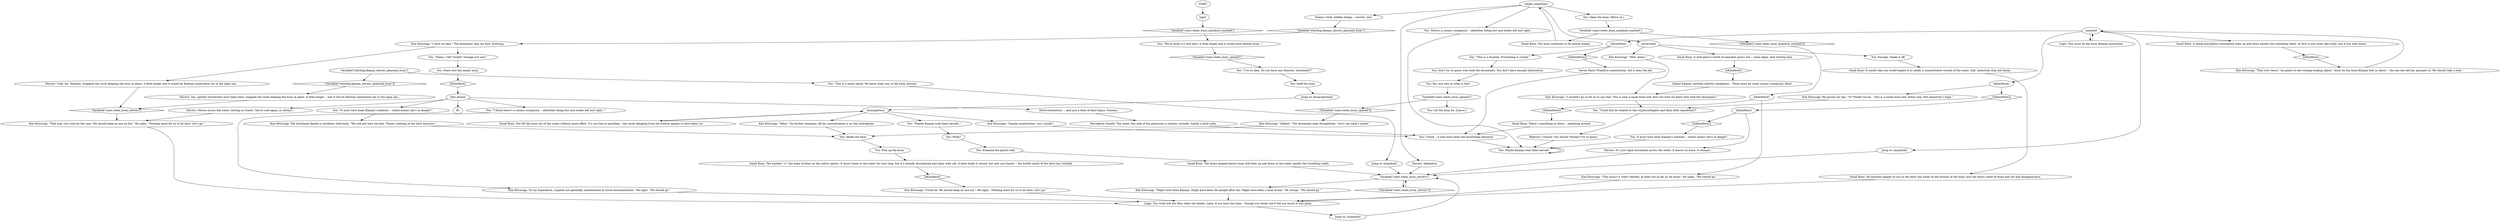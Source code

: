 # COAST / SMALL BUOY
# Here you can find Klaasje's buoy if you know about it.
# ==================================================
digraph G {
	  0 [label="START"];
	  1 [label="input"];
	  2 [label="You: \"It must have been Klaasje's enemies -- which means she's in danger!\""];
	  3 [label="You: There's a cosmic conspiracy -- identities being lost and stolen left and right..."];
	  4 [label="Logic: You could ask the Miss what she thinks. Later, if you have the time -- though you doubt she'll tell you much at this point."];
	  5 [label="Jump to: [mainhub]"];
	  6 [label="You: Enough. Shake it off."];
	  7 [label="Kim Kitsuragi: \"Indeed.\" The lieutenant nods thoughtfully. \"Let's see what's inside.\""];
	  8 [label="Perception (Smell): The water this side of the peninsula is cleaner, actually. Smells a little salty."];
	  9 [label="empty_emptiness"];
	  10 [label="buoyspection"];
	  11 [label="Savoir Faire: Primitive construction, but it does the job."];
	  12 [label="Kim Kitsuragi: \"That over there,\" he points to the strange-looking object, \"must be the buoy Klaasje told us about -- the one she hid her passport in. We should take a look.\""];
	  13 [label="Shivers: Yes, spindly extremities have been here, snapped the cords keeping the buoy in place. A little longer -- and it will be floating somewhere out in the open sea..."];
	  14 [label="You: \"I think there's a cosmic conspiracy -- identities being lost and stolen left and right...\""];
	  15 [label="Variable[\"whirling.klaasje_shivers_phasmid_buoy\"]"];
	  16 [label="Variable[\"whirling.klaasje_shivers_phasmid_buoy\"]", shape=diamond];
	  17 [label="!(Variable[\"whirling.klaasje_shivers_phasmid_buoy\"])", shape=diamond];
	  18 [label="You: \"This is a minor quirk. We know what was in the buoy anyway.\""];
	  19 [label="You: \"Damn, I felt *really* strange just now.\""];
	  20 [label="Small Buoy: A metal-and-plastic contraption bobs up and down amidst the trembling reeds. At first it just looks like trash, but if you look closer..."];
	  21 [label="IsKimHere()"];
	  22 [label="IsKimHere()", shape=diamond];
	  23 [label="!(IsKimHere())", shape=diamond];
	  24 [label="Kim Kitsuragi: \"This wasn't a *real* identity, at least not as far as we know.\" He sighs. \"We should go.\""];
	  25 [label="Kim Kitsuragi: \"In my experience, cryptids are generally uninterested in travel documentation.\" He sighs. \"We should go.\""];
	  26 [label="Rhetoric: Coward. You should *always* try to guess."];
	  27 [label="You: Yes, but who or what is this?"];
	  28 [label="Kim Kitsuragi: \"Well, damn.\""];
	  29 [label="Inland Empire: Another identity misplaced... There must be some cosmic conspiracy afoot!"];
	  30 [label="You: It must have been Klaasje's enemies -- which means she's in danger!"];
	  31 [label="Shivers: Splendour."];
	  32 [label="Variable[\"coast.reeds_buoy_opened\"]"];
	  33 [label="Variable[\"coast.reeds_buoy_opened\"]", shape=diamond];
	  34 [label="!(Variable[\"coast.reeds_buoy_opened\"])", shape=diamond];
	  35 [label="You: Let the buoy be. [Leave.]"];
	  36 [label="Logic: This must be the buoy Klaasje mentioned."];
	  37 [label="Small Buoy: There's something in there... splashing around."];
	  38 [label="You: Pick up the buoy."];
	  39 [label="IsKimHere()"];
	  40 [label="IsKimHere()", shape=diamond];
	  41 [label="!(IsKimHere())", shape=diamond];
	  42 [label="Kim Kitsuragi: He purses his lips. \"Or *think* we do... This is a small loose end, either way. Not important I hope.\""];
	  43 [label="Jump to: [mainhub]"];
	  44 [label="Kim Kitsuragi: \"I wouldn't go so far as to say that. This is only a small loose end. But I do wish we knew who took the documents.\""];
	  45 [label="You: Don't try to guess who took the documents. You don't have enough information."];
	  46 [label="You: Open the buoy. (Move on.)"];
	  47 [label="You: \"Maybe Klaasje took them herself...\""];
	  48 [label="Shivers: Moves across the water, leaving no traces. You're cold again, as always..."];
	  49 [label="You: Examine the plastic ball."];
	  50 [label="Small Buoy: You lift the buoy out of the water without much effort. It's not tied to anything -- the cords dangling from the bottom appear to have been cut."];
	  51 [label="Small Buoy: The number '11' has been written on the yellow plastic. It hasn't been in the water for very long, but it's already discoloured and slimy with silt. A latch holds it closed, but only just barely -- the brittle metal of the latch has cracked."];
	  52 [label="Small Buoy: The dome-shaped plastic buoy still bobs up and down in the water amidst the trembling reeds."];
	  53 [label="You: \"We're lucky it's still here. A little longer and it would have floated away...\""];
	  54 [label="IsKimHere()"];
	  55 [label="IsKimHere()", shape=diamond];
	  56 [label="!(IsKimHere())", shape=diamond];
	  57 [label="You: \"This is a disaster. Everything is ruined.\""];
	  58 [label="Shivers: Cold. Air. Tendons. Snapped the cords keeping the buoy in place. A little longer and it would be floating somewhere out in the open sea..."];
	  59 [label="Kim Kitsuragi: \"I have no idea.\" The lieutenant taps his foot, frowning."];
	  60 [label="who_dunnit"];
	  61 [label="You: \"Could this be related to the cryptozoologists and their little expedition?\""];
	  62 [label="Electrochemistry: ...and just a dash of hard liquor. Yummm."];
	  63 [label="Small Buoy: No answers appear to you in the dirty sea water at the bottom of the buoy. Just the heavy smell of brine and silt and disappearance."];
	  64 [label="You: Maybe Klaasje took them herself..."];
	  65 [label="shivershub"];
	  66 [label="Kim Kitsuragi: \"That may very well be the case. We should keep an eye on her.\" He sighs. \"Nothing more for us to do here. Let's go.\""];
	  67 [label="You: What?"];
	  68 [label="Small Buoy: A shot-glass's worth of seawater pours out -- some algae. And nothing else."];
	  69 [label="Variable[\"coast.reeds_buoy_mainhub_reached\"]"];
	  70 [label="Variable[\"coast.reeds_buoy_mainhub_reached\"]", shape=diamond];
	  71 [label="!(Variable[\"coast.reeds_buoy_mainhub_reached\"])", shape=diamond];
	  72 [label="Small Buoy: The buoy continues to be mostly empty."];
	  73 [label="IsKimHere()"];
	  74 [label="IsKimHere()", shape=diamond];
	  75 [label="!(IsKimHere())", shape=diamond];
	  76 [label="Shivers: It's just rapid movement across the water. It leaves no trace. A whisper..."];
	  77 [label="Small Buoy: It smells like you would expect it to smell: a concentrated version of the coast. Salt, industrial slop and decay."];
	  78 [label="Jump to: [buoyspection]"];
	  79 [label="You: I think... it may have been the Insulindian phasmid."];
	  80 [label="Drama: Oooh, hidden things -- secrets, lies!"];
	  81 [label="mainhub"];
	  82 [label="Variable[\"coast.reeds_buoy_shivers\"]"];
	  83 [label="Variable[\"coast.reeds_buoy_shivers\"]", shape=diamond];
	  84 [label="!(Variable[\"coast.reeds_buoy_shivers\"])", shape=diamond];
	  85 [label="Kim Kitsuragi: \"Might have been Klaasje. Might have been the people after her. Might have been a local drunk.\" He shrugs. \"We should go.\""];
	  86 [label="You: Sniff the buoy."];
	  87 [label="Kim Kitsuragi: \"Mhm.\" No further response. All his concentration is on the contraption."];
	  88 [label="You: Stare into the empty buoy."];
	  89 [label="Jump to: [mainhub]"];
	  90 [label="You: Shake the buoy."];
	  91 [label="Kim Kitsuragi: \"Simple construction, very unsafe.\""];
	  92 [label="Kim Kitsuragi: \"Could be. We should keep an eye out.\" He sighs. \"Nothing more for us to do here. Let's go.\""];
	  93 [label="Kim Kitsuragi: The lieutenant flashes a mirthless half-smile. \"We still got here too late. There's nothing of use here anymore.\""];
	  94 [label="You: \"I've no idea. Do you have any theories, lieutenant?\""];
	  0 -> 1
	  1 -> 70
	  2 -> 93
	  3 -> 64
	  4 -> 5
	  5 -> 82
	  6 -> 77
	  7 -> 90
	  8 -> 79
	  9 -> 65
	  9 -> 3
	  9 -> 46
	  9 -> 80
	  9 -> 31
	  10 -> 50
	  10 -> 91
	  10 -> 47
	  10 -> 87
	  11 -> 79
	  12 -> 81
	  13 -> 83
	  14 -> 25
	  15 -> 17
	  15 -> 18
	  16 -> 59
	  17 -> 13
	  18 -> 43
	  19 -> 88
	  20 -> 22
	  21 -> 24
	  21 -> 23
	  22 -> 12
	  23 -> 37
	  24 -> 4
	  25 -> 4
	  26 -> 64
	  27 -> 32
	  28 -> 44
	  29 -> 44
	  30 -> 64
	  31 -> 82
	  32 -> 34
	  32 -> 35
	  33 -> 94
	  34 -> 7
	  36 -> 81
	  37 -> 79
	  38 -> 51
	  39 -> 41
	  39 -> 42
	  40 -> 60
	  41 -> 73
	  42 -> 61
	  43 -> 82
	  44 -> 61
	  45 -> 27
	  46 -> 69
	  47 -> 67
	  48 -> 66
	  49 -> 52
	  50 -> 10
	  51 -> 55
	  52 -> 82
	  53 -> 33
	  54 -> 56
	  54 -> 57
	  55 -> 92
	  56 -> 11
	  57 -> 45
	  58 -> 83
	  59 -> 58
	  59 -> 19
	  60 -> 2
	  60 -> 14
	  60 -> 48
	  60 -> 62
	  60 -> 95
	  61 -> 26
	  62 -> 8
	  63 -> 4
	  64 -> 64
	  65 -> 68
	  65 -> 28
	  65 -> 6
	  66 -> 4
	  67 -> 49
	  68 -> 74
	  69 -> 72
	  69 -> 71
	  70 -> 53
	  71 -> 21
	  72 -> 9
	  73 -> 75
	  73 -> 76
	  74 -> 29
	  75 -> 30
	  76 -> 82
	  77 -> 63
	  78 -> 10
	  79 -> 64
	  80 -> 16
	  81 -> 36
	  81 -> 39
	  81 -> 20
	  81 -> 54
	  81 -> 89
	  82 -> 84
	  82 -> 85
	  83 -> 66
	  84 -> 82
	  85 -> 4
	  86 -> 78
	  87 -> 90
	  88 -> 40
	  89 -> 82
	  90 -> 38
	  91 -> 79
	  92 -> 4
	  93 -> 90
	  94 -> 86
}

